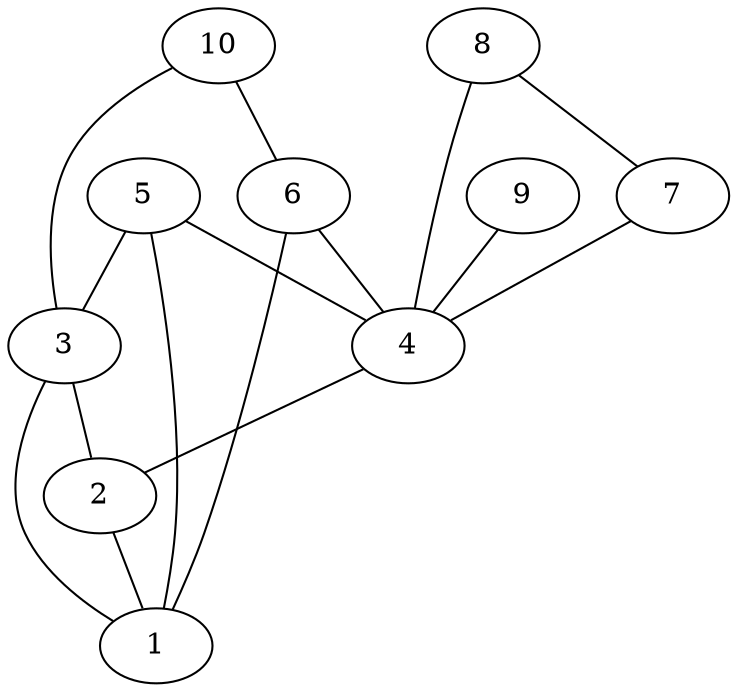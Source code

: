 graph G {
6 -- 4;
3 -- 2;
5 -- 1;
5 -- 4;
6 -- 1;
3 -- 1;
10 -- 6;
8 -- 4;
2 -- 1;
7 -- 4;
8 -- 7;
9 -- 4;
4 -- 2;
10 -- 3;
5 -- 3;
}